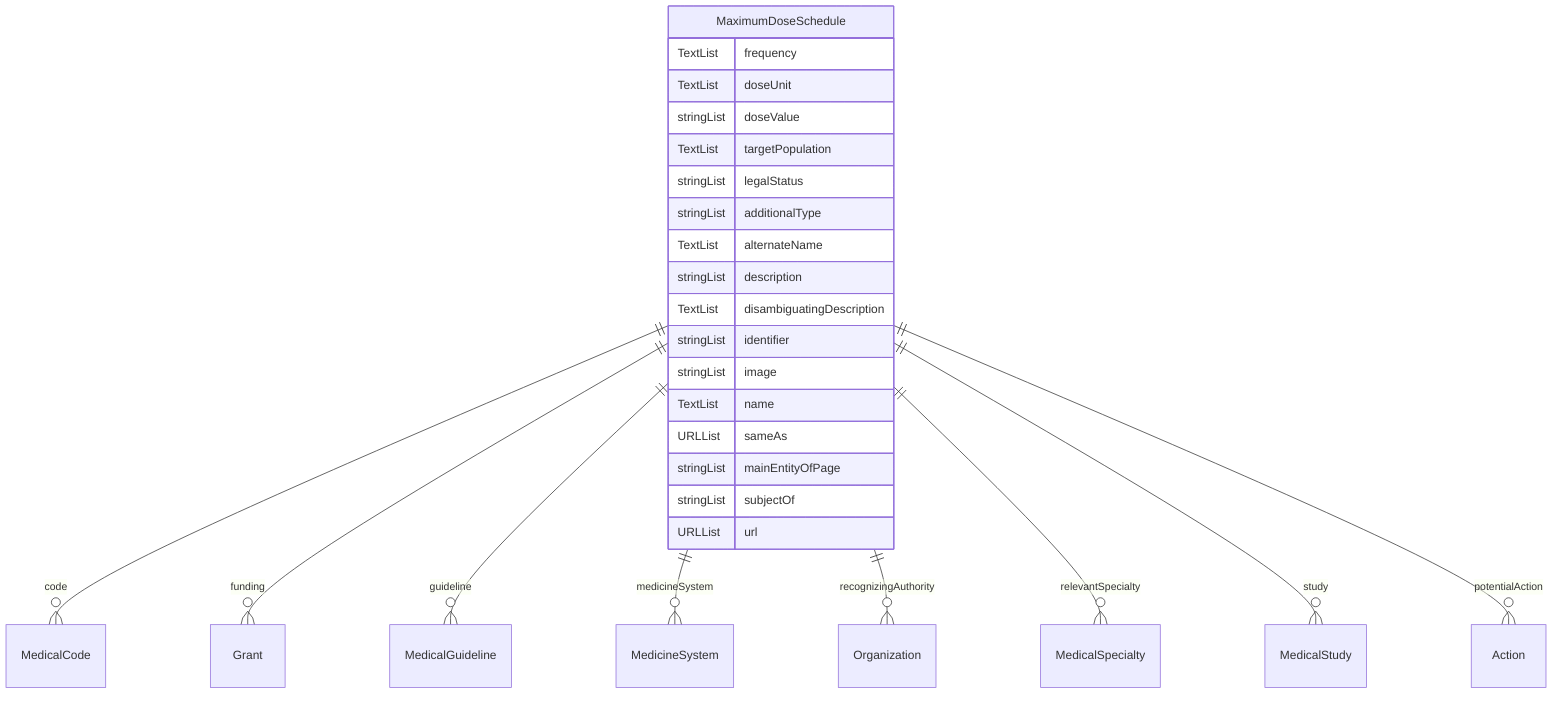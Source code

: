 erDiagram
MaximumDoseSchedule {
    TextList frequency  
    TextList doseUnit  
    stringList doseValue  
    TextList targetPopulation  
    stringList legalStatus  
    stringList additionalType  
    TextList alternateName  
    stringList description  
    TextList disambiguatingDescription  
    stringList identifier  
    stringList image  
    TextList name  
    URLList sameAs  
    stringList mainEntityOfPage  
    stringList subjectOf  
    URLList url  
}

MaximumDoseSchedule ||--}o MedicalCode : "code"
MaximumDoseSchedule ||--}o Grant : "funding"
MaximumDoseSchedule ||--}o MedicalGuideline : "guideline"
MaximumDoseSchedule ||--}o MedicineSystem : "medicineSystem"
MaximumDoseSchedule ||--}o Organization : "recognizingAuthority"
MaximumDoseSchedule ||--}o MedicalSpecialty : "relevantSpecialty"
MaximumDoseSchedule ||--}o MedicalStudy : "study"
MaximumDoseSchedule ||--}o Action : "potentialAction"